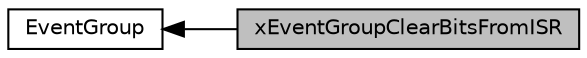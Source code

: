 digraph "xEventGroupClearBitsFromISR"
{
  edge [fontname="Helvetica",fontsize="10",labelfontname="Helvetica",labelfontsize="10"];
  node [fontname="Helvetica",fontsize="10",shape=record];
  rankdir=LR;
  Node0 [label="xEventGroupClearBitsFromISR",height=0.2,width=0.4,color="black", fillcolor="grey75", style="filled", fontcolor="black"];
  Node1 [label="EventGroup",height=0.2,width=0.4,color="black", fillcolor="white", style="filled",URL="$group___event_group.html",tooltip="An event group is a collection of bits to which an application can assign a meaning. "];
  Node1->Node0 [shape=plaintext, dir="back", style="solid"];
}
